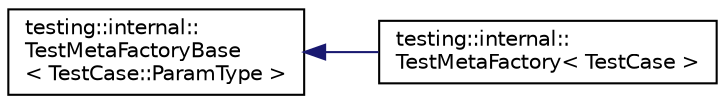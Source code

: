 digraph "Graphical Class Hierarchy"
{
 // LATEX_PDF_SIZE
  edge [fontname="Helvetica",fontsize="10",labelfontname="Helvetica",labelfontsize="10"];
  node [fontname="Helvetica",fontsize="10",shape=record];
  rankdir="LR";
  Node0 [label="testing::internal::\lTestMetaFactoryBase\l\< TestCase::ParamType \>",height=0.2,width=0.4,color="black", fillcolor="white", style="filled",URL="$classtesting_1_1internal_1_1_test_meta_factory_base.html",tooltip=" "];
  Node0 -> Node1 [dir="back",color="midnightblue",fontsize="10",style="solid",fontname="Helvetica"];
  Node1 [label="testing::internal::\lTestMetaFactory\< TestCase \>",height=0.2,width=0.4,color="black", fillcolor="white", style="filled",URL="$classtesting_1_1internal_1_1_test_meta_factory.html",tooltip=" "];
}
